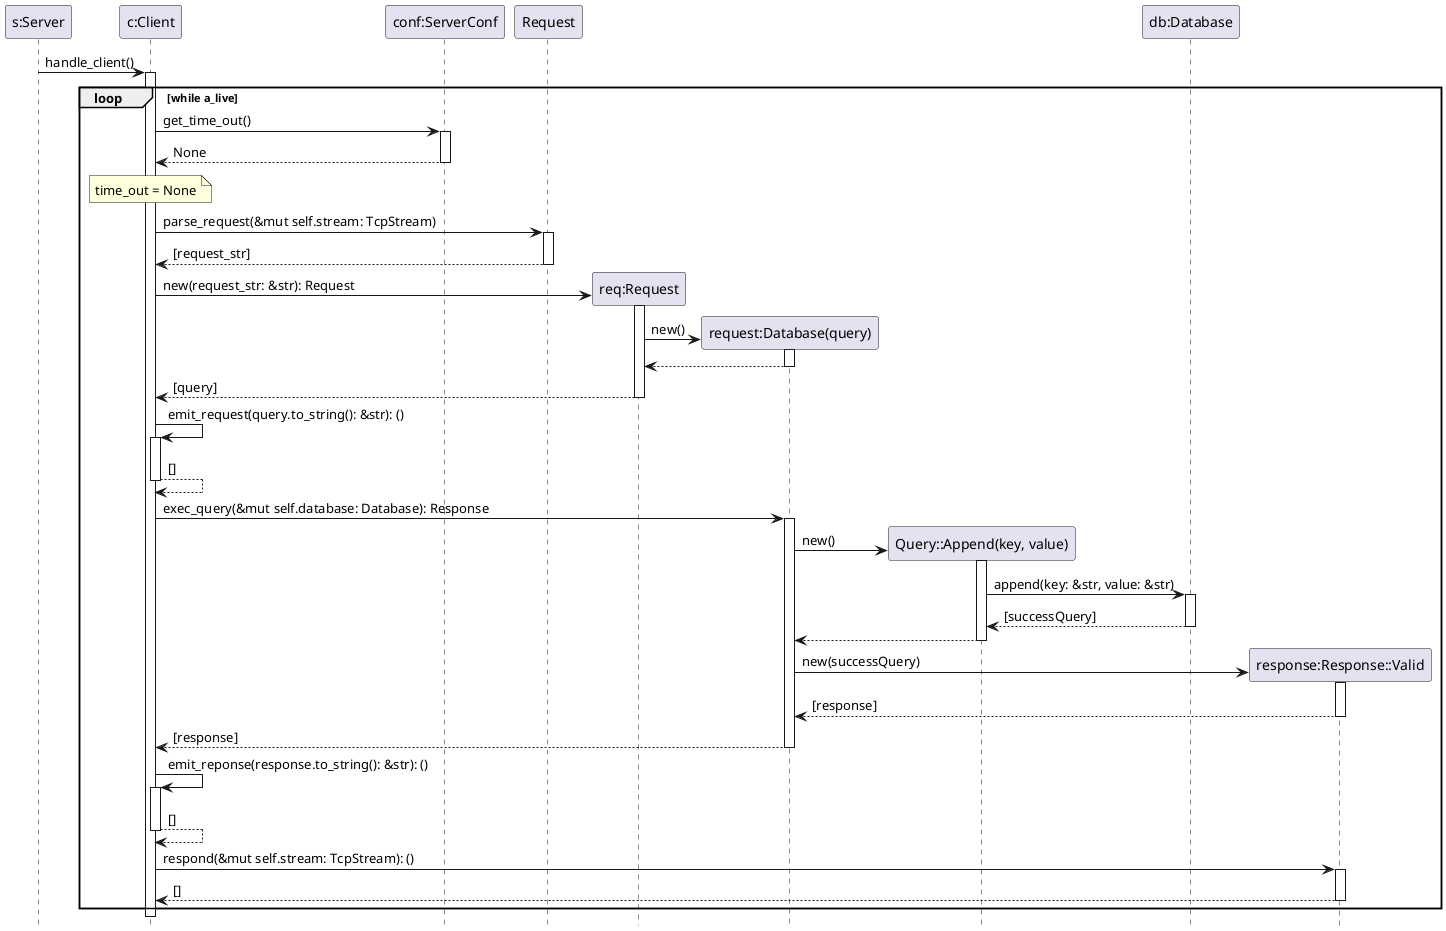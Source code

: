 @startuml database init
hide footbox


"s:Server" -> "c:Client"++: handle_client()
    loop while a_live
        "c:Client" -> "conf:ServerConf"++: get_time_out()
        return None
        note over "c:Client" : time_out = None
        
        "c:Client" -> "Request"++: parse_request(&mut self.stream: TcpStream)
        return [request_str]
        
        create "req:Request"
        "c:Client" -> "req:Request"++ : new(request_str: &str): Request
            create "request:Database(query)"
            "req:Request" -> "request:Database(query)"++: new()
            return
        return [query]
        
        "c:Client" -> "c:Client"++: emit_request(query.to_string(): &str): ()
        return []

        "c:Client" -> "request:Database(query)"++: exec_query(&mut self.database: Database): Response
            create "Query::Append(key, value)"
            "request:Database(query)" -> "Query::Append(key, value)"++: new() 
            "Query::Append(key, value)" ->"db:Database"++: append(key: &str, value: &str)
            return[successQuery]
            return
            create "response:Response::Valid"
            "request:Database(query)" -> "response:Response::Valid"++ : new(successQuery)
            return [response]
        return [response]
        
        "c:Client" -> "c:Client"++: emit_reponse(response.to_string(): &str): ()
        return []

        "c:Client" -> "response:Response::Valid"++ :respond(&mut self.stream: TcpStream): ()
        return []
    end

@enduml